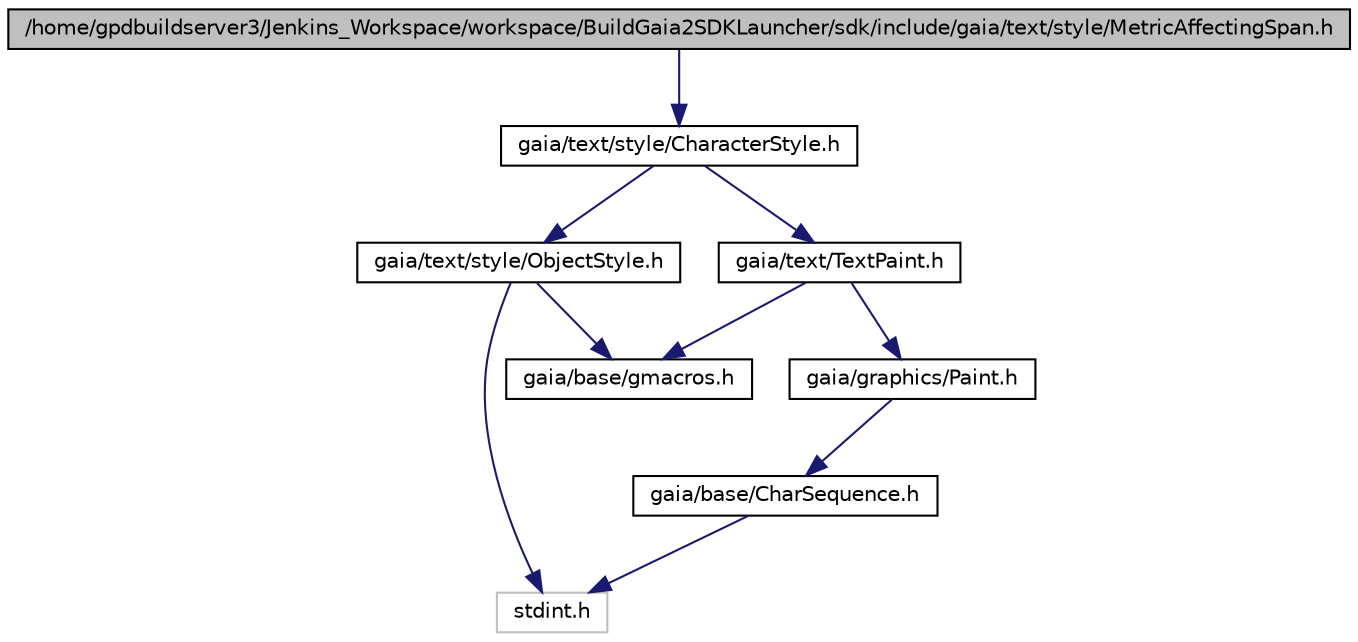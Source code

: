 digraph G
{
  edge [fontname="Helvetica",fontsize="10",labelfontname="Helvetica",labelfontsize="10"];
  node [fontname="Helvetica",fontsize="10",shape=record];
  Node1 [label="/home/gpdbuildserver3/Jenkins_Workspace/workspace/BuildGaia2SDKLauncher/sdk/include/gaia/text/style/MetricAffectingSpan.h",height=0.2,width=0.4,color="black", fillcolor="grey75", style="filled" fontcolor="black"];
  Node1 -> Node2 [color="midnightblue",fontsize="10",style="solid",fontname="Helvetica"];
  Node2 [label="gaia/text/style/CharacterStyle.h",height=0.2,width=0.4,color="black", fillcolor="white", style="filled",URL="$d5/dc5/_character_style_8h.html"];
  Node2 -> Node3 [color="midnightblue",fontsize="10",style="solid",fontname="Helvetica"];
  Node3 [label="gaia/text/style/ObjectStyle.h",height=0.2,width=0.4,color="black", fillcolor="white", style="filled",URL="$d1/d81/_object_style_8h.html"];
  Node3 -> Node4 [color="midnightblue",fontsize="10",style="solid",fontname="Helvetica"];
  Node4 [label="stdint.h",height=0.2,width=0.4,color="grey75", fillcolor="white", style="filled"];
  Node3 -> Node5 [color="midnightblue",fontsize="10",style="solid",fontname="Helvetica"];
  Node5 [label="gaia/base/gmacros.h",height=0.2,width=0.4,color="black", fillcolor="white", style="filled",URL="$d1/dd0/gmacros_8h.html"];
  Node2 -> Node6 [color="midnightblue",fontsize="10",style="solid",fontname="Helvetica"];
  Node6 [label="gaia/text/TextPaint.h",height=0.2,width=0.4,color="black", fillcolor="white", style="filled",URL="$d5/d4f/_text_paint_8h.html"];
  Node6 -> Node7 [color="midnightblue",fontsize="10",style="solid",fontname="Helvetica"];
  Node7 [label="gaia/graphics/Paint.h",height=0.2,width=0.4,color="black", fillcolor="white", style="filled",URL="$db/d7d/_paint_8h.html"];
  Node7 -> Node8 [color="midnightblue",fontsize="10",style="solid",fontname="Helvetica"];
  Node8 [label="gaia/base/CharSequence.h",height=0.2,width=0.4,color="black", fillcolor="white", style="filled",URL="$d7/d97/_char_sequence_8h.html"];
  Node8 -> Node4 [color="midnightblue",fontsize="10",style="solid",fontname="Helvetica"];
  Node6 -> Node5 [color="midnightblue",fontsize="10",style="solid",fontname="Helvetica"];
}
